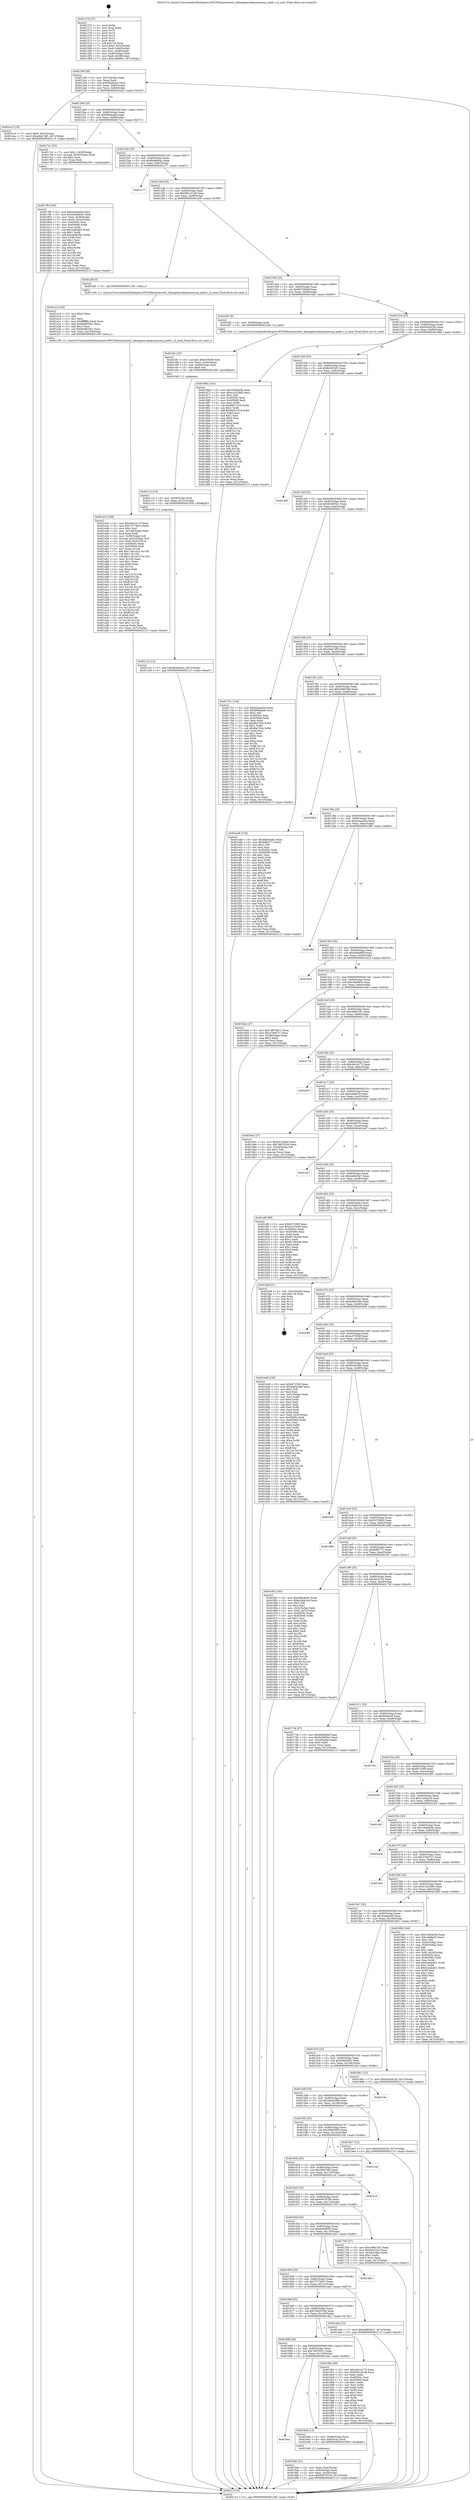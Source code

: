 digraph "0x401270" {
  label = "0x401270 (/mnt/c/Users/mathe/Desktop/tcc/POCII/binaries/extr_labenginecodeqcommonq_math.c_Q_rand_Final-ollvm.out::main(0))"
  labelloc = "t"
  node[shape=record]

  Entry [label="",width=0.3,height=0.3,shape=circle,fillcolor=black,style=filled]
  "0x40129f" [label="{
     0x40129f [26]\l
     | [instrs]\l
     &nbsp;&nbsp;0x40129f \<+3\>: mov -0x7c(%rbp),%eax\l
     &nbsp;&nbsp;0x4012a2 \<+2\>: mov %eax,%ecx\l
     &nbsp;&nbsp;0x4012a4 \<+6\>: sub $0x82ba83ec,%ecx\l
     &nbsp;&nbsp;0x4012aa \<+3\>: mov %eax,-0x80(%rbp)\l
     &nbsp;&nbsp;0x4012ad \<+6\>: mov %ecx,-0x84(%rbp)\l
     &nbsp;&nbsp;0x4012b3 \<+6\>: je 0000000000401ec3 \<main+0xc53\>\l
  }"]
  "0x401ec3" [label="{
     0x401ec3 [19]\l
     | [instrs]\l
     &nbsp;&nbsp;0x401ec3 \<+7\>: movl $0x0,-0x3c(%rbp)\l
     &nbsp;&nbsp;0x401eca \<+7\>: movl $0xa9de7af5,-0x7c(%rbp)\l
     &nbsp;&nbsp;0x401ed1 \<+5\>: jmp 0000000000402115 \<main+0xea5\>\l
  }"]
  "0x4012b9" [label="{
     0x4012b9 [25]\l
     | [instrs]\l
     &nbsp;&nbsp;0x4012b9 \<+5\>: jmp 00000000004012be \<main+0x4e\>\l
     &nbsp;&nbsp;0x4012be \<+3\>: mov -0x80(%rbp),%eax\l
     &nbsp;&nbsp;0x4012c1 \<+5\>: sub $0x896daefe,%eax\l
     &nbsp;&nbsp;0x4012c6 \<+6\>: mov %eax,-0x88(%rbp)\l
     &nbsp;&nbsp;0x4012cc \<+6\>: je 00000000004017e1 \<main+0x571\>\l
  }"]
  Exit [label="",width=0.3,height=0.3,shape=circle,fillcolor=black,style=filled,peripheries=2]
  "0x4017e1" [label="{
     0x4017e1 [23]\l
     | [instrs]\l
     &nbsp;&nbsp;0x4017e1 \<+7\>: movl $0x1,-0x50(%rbp)\l
     &nbsp;&nbsp;0x4017e8 \<+4\>: movslq -0x50(%rbp),%rax\l
     &nbsp;&nbsp;0x4017ec \<+4\>: shl $0x2,%rax\l
     &nbsp;&nbsp;0x4017f0 \<+3\>: mov %rax,%rdi\l
     &nbsp;&nbsp;0x4017f3 \<+5\>: call 0000000000401050 \<malloc@plt\>\l
     | [calls]\l
     &nbsp;&nbsp;0x401050 \{1\} (unknown)\l
  }"]
  "0x4012d2" [label="{
     0x4012d2 [25]\l
     | [instrs]\l
     &nbsp;&nbsp;0x4012d2 \<+5\>: jmp 00000000004012d7 \<main+0x67\>\l
     &nbsp;&nbsp;0x4012d7 \<+3\>: mov -0x80(%rbp),%eax\l
     &nbsp;&nbsp;0x4012da \<+5\>: sub $0x8e9de0aa,%eax\l
     &nbsp;&nbsp;0x4012df \<+6\>: mov %eax,-0x8c(%rbp)\l
     &nbsp;&nbsp;0x4012e5 \<+6\>: je 0000000000401c77 \<main+0xa07\>\l
  }"]
  "0x401c22" [label="{
     0x401c22 [12]\l
     | [instrs]\l
     &nbsp;&nbsp;0x401c22 \<+7\>: movl $0x82ba83ec,-0x7c(%rbp)\l
     &nbsp;&nbsp;0x401c29 \<+5\>: jmp 0000000000402115 \<main+0xea5\>\l
  }"]
  "0x401c77" [label="{
     0x401c77\l
  }", style=dashed]
  "0x4012eb" [label="{
     0x4012eb [25]\l
     | [instrs]\l
     &nbsp;&nbsp;0x4012eb \<+5\>: jmp 00000000004012f0 \<main+0x80\>\l
     &nbsp;&nbsp;0x4012f0 \<+3\>: mov -0x80(%rbp),%eax\l
     &nbsp;&nbsp;0x4012f3 \<+5\>: sub $0x90b1d1d8,%eax\l
     &nbsp;&nbsp;0x4012f8 \<+6\>: mov %eax,-0x90(%rbp)\l
     &nbsp;&nbsp;0x4012fe \<+6\>: je 0000000000401a0f \<main+0x79f\>\l
  }"]
  "0x401c13" [label="{
     0x401c13 [15]\l
     | [instrs]\l
     &nbsp;&nbsp;0x401c13 \<+4\>: mov -0x58(%rbp),%rdi\l
     &nbsp;&nbsp;0x401c17 \<+6\>: mov %eax,-0x12c(%rbp)\l
     &nbsp;&nbsp;0x401c1d \<+5\>: call 0000000000401030 \<free@plt\>\l
     | [calls]\l
     &nbsp;&nbsp;0x401030 \{1\} (unknown)\l
  }"]
  "0x401a0f" [label="{
     0x401a0f [5]\l
     | [instrs]\l
     &nbsp;&nbsp;0x401a0f \<+5\>: call 0000000000401160 \<next_i\>\l
     | [calls]\l
     &nbsp;&nbsp;0x401160 \{1\} (/mnt/c/Users/mathe/Desktop/tcc/POCII/binaries/extr_labenginecodeqcommonq_math.c_Q_rand_Final-ollvm.out::next_i)\l
  }"]
  "0x401304" [label="{
     0x401304 [25]\l
     | [instrs]\l
     &nbsp;&nbsp;0x401304 \<+5\>: jmp 0000000000401309 \<main+0x99\>\l
     &nbsp;&nbsp;0x401309 \<+3\>: mov -0x80(%rbp),%eax\l
     &nbsp;&nbsp;0x40130c \<+5\>: sub $0x93156ebf,%eax\l
     &nbsp;&nbsp;0x401311 \<+6\>: mov %eax,-0x94(%rbp)\l
     &nbsp;&nbsp;0x401317 \<+6\>: je 0000000000401bf3 \<main+0x983\>\l
  }"]
  "0x401bfc" [label="{
     0x401bfc [23]\l
     | [instrs]\l
     &nbsp;&nbsp;0x401bfc \<+10\>: movabs $0x4030d6,%rdi\l
     &nbsp;&nbsp;0x401c06 \<+3\>: mov %eax,-0x60(%rbp)\l
     &nbsp;&nbsp;0x401c09 \<+3\>: mov -0x60(%rbp),%esi\l
     &nbsp;&nbsp;0x401c0c \<+2\>: mov $0x0,%al\l
     &nbsp;&nbsp;0x401c0e \<+5\>: call 0000000000401040 \<printf@plt\>\l
     | [calls]\l
     &nbsp;&nbsp;0x401040 \{1\} (unknown)\l
  }"]
  "0x401bf3" [label="{
     0x401bf3 [9]\l
     | [instrs]\l
     &nbsp;&nbsp;0x401bf3 \<+4\>: mov -0x58(%rbp),%rdi\l
     &nbsp;&nbsp;0x401bf7 \<+5\>: call 0000000000401240 \<Q_rand\>\l
     | [calls]\l
     &nbsp;&nbsp;0x401240 \{1\} (/mnt/c/Users/mathe/Desktop/tcc/POCII/binaries/extr_labenginecodeqcommonq_math.c_Q_rand_Final-ollvm.out::Q_rand)\l
  }"]
  "0x40131d" [label="{
     0x40131d [25]\l
     | [instrs]\l
     &nbsp;&nbsp;0x40131d \<+5\>: jmp 0000000000401322 \<main+0xb2\>\l
     &nbsp;&nbsp;0x401322 \<+3\>: mov -0x80(%rbp),%eax\l
     &nbsp;&nbsp;0x401325 \<+5\>: sub $0x934c823b,%eax\l
     &nbsp;&nbsp;0x40132a \<+6\>: mov %eax,-0x98(%rbp)\l
     &nbsp;&nbsp;0x401330 \<+6\>: je 000000000040186d \<main+0x5fd\>\l
  }"]
  "0x401a3c" [label="{
     0x401a3c [168]\l
     | [instrs]\l
     &nbsp;&nbsp;0x401a3c \<+5\>: mov $0xcbb14173,%ecx\l
     &nbsp;&nbsp;0x401a41 \<+5\>: mov $0x7377dd7c,%edx\l
     &nbsp;&nbsp;0x401a46 \<+3\>: mov $0x1,%sil\l
     &nbsp;&nbsp;0x401a49 \<+6\>: mov -0x128(%rbp),%edi\l
     &nbsp;&nbsp;0x401a4f \<+3\>: imul %eax,%edi\l
     &nbsp;&nbsp;0x401a52 \<+4\>: mov -0x58(%rbp),%r8\l
     &nbsp;&nbsp;0x401a56 \<+4\>: movslq -0x5c(%rbp),%r9\l
     &nbsp;&nbsp;0x401a5a \<+4\>: mov %edi,(%r8,%r9,4)\l
     &nbsp;&nbsp;0x401a5e \<+7\>: mov 0x40505c,%eax\l
     &nbsp;&nbsp;0x401a65 \<+7\>: mov 0x405060,%edi\l
     &nbsp;&nbsp;0x401a6c \<+3\>: mov %eax,%r10d\l
     &nbsp;&nbsp;0x401a6f \<+7\>: add $0x118c1d15,%r10d\l
     &nbsp;&nbsp;0x401a76 \<+4\>: sub $0x1,%r10d\l
     &nbsp;&nbsp;0x401a7a \<+7\>: sub $0x118c1d15,%r10d\l
     &nbsp;&nbsp;0x401a81 \<+4\>: imul %r10d,%eax\l
     &nbsp;&nbsp;0x401a85 \<+3\>: and $0x1,%eax\l
     &nbsp;&nbsp;0x401a88 \<+3\>: cmp $0x0,%eax\l
     &nbsp;&nbsp;0x401a8b \<+4\>: sete %r11b\l
     &nbsp;&nbsp;0x401a8f \<+3\>: cmp $0xa,%edi\l
     &nbsp;&nbsp;0x401a92 \<+3\>: setl %bl\l
     &nbsp;&nbsp;0x401a95 \<+3\>: mov %r11b,%r14b\l
     &nbsp;&nbsp;0x401a98 \<+4\>: xor $0xff,%r14b\l
     &nbsp;&nbsp;0x401a9c \<+3\>: mov %bl,%r15b\l
     &nbsp;&nbsp;0x401a9f \<+4\>: xor $0xff,%r15b\l
     &nbsp;&nbsp;0x401aa3 \<+4\>: xor $0x0,%sil\l
     &nbsp;&nbsp;0x401aa7 \<+3\>: mov %r14b,%r12b\l
     &nbsp;&nbsp;0x401aaa \<+4\>: and $0x0,%r12b\l
     &nbsp;&nbsp;0x401aae \<+3\>: and %sil,%r11b\l
     &nbsp;&nbsp;0x401ab1 \<+3\>: mov %r15b,%r13b\l
     &nbsp;&nbsp;0x401ab4 \<+4\>: and $0x0,%r13b\l
     &nbsp;&nbsp;0x401ab8 \<+3\>: and %sil,%bl\l
     &nbsp;&nbsp;0x401abb \<+3\>: or %r11b,%r12b\l
     &nbsp;&nbsp;0x401abe \<+3\>: or %bl,%r13b\l
     &nbsp;&nbsp;0x401ac1 \<+3\>: xor %r13b,%r12b\l
     &nbsp;&nbsp;0x401ac4 \<+3\>: or %r15b,%r14b\l
     &nbsp;&nbsp;0x401ac7 \<+4\>: xor $0xff,%r14b\l
     &nbsp;&nbsp;0x401acb \<+4\>: or $0x0,%sil\l
     &nbsp;&nbsp;0x401acf \<+3\>: and %sil,%r14b\l
     &nbsp;&nbsp;0x401ad2 \<+3\>: or %r14b,%r12b\l
     &nbsp;&nbsp;0x401ad5 \<+4\>: test $0x1,%r12b\l
     &nbsp;&nbsp;0x401ad9 \<+3\>: cmovne %edx,%ecx\l
     &nbsp;&nbsp;0x401adc \<+3\>: mov %ecx,-0x7c(%rbp)\l
     &nbsp;&nbsp;0x401adf \<+5\>: jmp 0000000000402115 \<main+0xea5\>\l
  }"]
  "0x40186d" [label="{
     0x40186d [144]\l
     | [instrs]\l
     &nbsp;&nbsp;0x40186d \<+5\>: mov $0x1940ab5b,%eax\l
     &nbsp;&nbsp;0x401872 \<+5\>: mov $0x41422665,%ecx\l
     &nbsp;&nbsp;0x401877 \<+2\>: mov $0x1,%dl\l
     &nbsp;&nbsp;0x401879 \<+7\>: mov 0x40505c,%esi\l
     &nbsp;&nbsp;0x401880 \<+7\>: mov 0x405060,%edi\l
     &nbsp;&nbsp;0x401887 \<+3\>: mov %esi,%r8d\l
     &nbsp;&nbsp;0x40188a \<+7\>: sub $0x60f11d18,%r8d\l
     &nbsp;&nbsp;0x401891 \<+4\>: sub $0x1,%r8d\l
     &nbsp;&nbsp;0x401895 \<+7\>: add $0x60f11d18,%r8d\l
     &nbsp;&nbsp;0x40189c \<+4\>: imul %r8d,%esi\l
     &nbsp;&nbsp;0x4018a0 \<+3\>: and $0x1,%esi\l
     &nbsp;&nbsp;0x4018a3 \<+3\>: cmp $0x0,%esi\l
     &nbsp;&nbsp;0x4018a6 \<+4\>: sete %r9b\l
     &nbsp;&nbsp;0x4018aa \<+3\>: cmp $0xa,%edi\l
     &nbsp;&nbsp;0x4018ad \<+4\>: setl %r10b\l
     &nbsp;&nbsp;0x4018b1 \<+3\>: mov %r9b,%r11b\l
     &nbsp;&nbsp;0x4018b4 \<+4\>: xor $0xff,%r11b\l
     &nbsp;&nbsp;0x4018b8 \<+3\>: mov %r10b,%bl\l
     &nbsp;&nbsp;0x4018bb \<+3\>: xor $0xff,%bl\l
     &nbsp;&nbsp;0x4018be \<+3\>: xor $0x1,%dl\l
     &nbsp;&nbsp;0x4018c1 \<+3\>: mov %r11b,%r14b\l
     &nbsp;&nbsp;0x4018c4 \<+4\>: and $0xff,%r14b\l
     &nbsp;&nbsp;0x4018c8 \<+3\>: and %dl,%r9b\l
     &nbsp;&nbsp;0x4018cb \<+3\>: mov %bl,%r15b\l
     &nbsp;&nbsp;0x4018ce \<+4\>: and $0xff,%r15b\l
     &nbsp;&nbsp;0x4018d2 \<+3\>: and %dl,%r10b\l
     &nbsp;&nbsp;0x4018d5 \<+3\>: or %r9b,%r14b\l
     &nbsp;&nbsp;0x4018d8 \<+3\>: or %r10b,%r15b\l
     &nbsp;&nbsp;0x4018db \<+3\>: xor %r15b,%r14b\l
     &nbsp;&nbsp;0x4018de \<+3\>: or %bl,%r11b\l
     &nbsp;&nbsp;0x4018e1 \<+4\>: xor $0xff,%r11b\l
     &nbsp;&nbsp;0x4018e5 \<+3\>: or $0x1,%dl\l
     &nbsp;&nbsp;0x4018e8 \<+3\>: and %dl,%r11b\l
     &nbsp;&nbsp;0x4018eb \<+3\>: or %r11b,%r14b\l
     &nbsp;&nbsp;0x4018ee \<+4\>: test $0x1,%r14b\l
     &nbsp;&nbsp;0x4018f2 \<+3\>: cmovne %ecx,%eax\l
     &nbsp;&nbsp;0x4018f5 \<+3\>: mov %eax,-0x7c(%rbp)\l
     &nbsp;&nbsp;0x4018f8 \<+5\>: jmp 0000000000402115 \<main+0xea5\>\l
  }"]
  "0x401336" [label="{
     0x401336 [25]\l
     | [instrs]\l
     &nbsp;&nbsp;0x401336 \<+5\>: jmp 000000000040133b \<main+0xcb\>\l
     &nbsp;&nbsp;0x40133b \<+3\>: mov -0x80(%rbp),%eax\l
     &nbsp;&nbsp;0x40133e \<+5\>: sub $0x9c0032f1,%eax\l
     &nbsp;&nbsp;0x401343 \<+6\>: mov %eax,-0x9c(%rbp)\l
     &nbsp;&nbsp;0x401349 \<+6\>: je 0000000000401d6f \<main+0xaff\>\l
  }"]
  "0x401a14" [label="{
     0x401a14 [40]\l
     | [instrs]\l
     &nbsp;&nbsp;0x401a14 \<+5\>: mov $0x2,%ecx\l
     &nbsp;&nbsp;0x401a19 \<+1\>: cltd\l
     &nbsp;&nbsp;0x401a1a \<+2\>: idiv %ecx\l
     &nbsp;&nbsp;0x401a1c \<+6\>: imul $0xfffffffe,%edx,%ecx\l
     &nbsp;&nbsp;0x401a22 \<+6\>: add $0xbbd83261,%ecx\l
     &nbsp;&nbsp;0x401a28 \<+3\>: add $0x1,%ecx\l
     &nbsp;&nbsp;0x401a2b \<+6\>: sub $0xbbd83261,%ecx\l
     &nbsp;&nbsp;0x401a31 \<+6\>: mov %ecx,-0x128(%rbp)\l
     &nbsp;&nbsp;0x401a37 \<+5\>: call 0000000000401160 \<next_i\>\l
     | [calls]\l
     &nbsp;&nbsp;0x401160 \{1\} (/mnt/c/Users/mathe/Desktop/tcc/POCII/binaries/extr_labenginecodeqcommonq_math.c_Q_rand_Final-ollvm.out::next_i)\l
  }"]
  "0x401d6f" [label="{
     0x401d6f\l
  }", style=dashed]
  "0x40134f" [label="{
     0x40134f [25]\l
     | [instrs]\l
     &nbsp;&nbsp;0x40134f \<+5\>: jmp 0000000000401354 \<main+0xe4\>\l
     &nbsp;&nbsp;0x401354 \<+3\>: mov -0x80(%rbp),%eax\l
     &nbsp;&nbsp;0x401357 \<+5\>: sub $0x9c0d65e1,%eax\l
     &nbsp;&nbsp;0x40135c \<+6\>: mov %eax,-0xa0(%rbp)\l
     &nbsp;&nbsp;0x401362 \<+6\>: je 0000000000401751 \<main+0x4e1\>\l
  }"]
  "0x4017f8" [label="{
     0x4017f8 [105]\l
     | [instrs]\l
     &nbsp;&nbsp;0x4017f8 \<+5\>: mov $0xb3aaae5e,%ecx\l
     &nbsp;&nbsp;0x4017fd \<+5\>: mov $0x444a6ed5,%edx\l
     &nbsp;&nbsp;0x401802 \<+4\>: mov %rax,-0x58(%rbp)\l
     &nbsp;&nbsp;0x401806 \<+7\>: movl $0x0,-0x5c(%rbp)\l
     &nbsp;&nbsp;0x40180d \<+7\>: mov 0x40505c,%esi\l
     &nbsp;&nbsp;0x401814 \<+8\>: mov 0x405060,%r8d\l
     &nbsp;&nbsp;0x40181c \<+3\>: mov %esi,%r9d\l
     &nbsp;&nbsp;0x40181f \<+7\>: sub $0x2a883fe3,%r9d\l
     &nbsp;&nbsp;0x401826 \<+4\>: sub $0x1,%r9d\l
     &nbsp;&nbsp;0x40182a \<+7\>: add $0x2a883fe3,%r9d\l
     &nbsp;&nbsp;0x401831 \<+4\>: imul %r9d,%esi\l
     &nbsp;&nbsp;0x401835 \<+3\>: and $0x1,%esi\l
     &nbsp;&nbsp;0x401838 \<+3\>: cmp $0x0,%esi\l
     &nbsp;&nbsp;0x40183b \<+4\>: sete %r10b\l
     &nbsp;&nbsp;0x40183f \<+4\>: cmp $0xa,%r8d\l
     &nbsp;&nbsp;0x401843 \<+4\>: setl %r11b\l
     &nbsp;&nbsp;0x401847 \<+3\>: mov %r10b,%bl\l
     &nbsp;&nbsp;0x40184a \<+3\>: and %r11b,%bl\l
     &nbsp;&nbsp;0x40184d \<+3\>: xor %r11b,%r10b\l
     &nbsp;&nbsp;0x401850 \<+3\>: or %r10b,%bl\l
     &nbsp;&nbsp;0x401853 \<+3\>: test $0x1,%bl\l
     &nbsp;&nbsp;0x401856 \<+3\>: cmovne %edx,%ecx\l
     &nbsp;&nbsp;0x401859 \<+3\>: mov %ecx,-0x7c(%rbp)\l
     &nbsp;&nbsp;0x40185c \<+5\>: jmp 0000000000402115 \<main+0xea5\>\l
  }"]
  "0x401751" [label="{
     0x401751 [144]\l
     | [instrs]\l
     &nbsp;&nbsp;0x401751 \<+5\>: mov $0xb3aaae5e,%eax\l
     &nbsp;&nbsp;0x401756 \<+5\>: mov $0x896daefe,%ecx\l
     &nbsp;&nbsp;0x40175b \<+2\>: mov $0x1,%dl\l
     &nbsp;&nbsp;0x40175d \<+7\>: mov 0x40505c,%esi\l
     &nbsp;&nbsp;0x401764 \<+7\>: mov 0x405060,%edi\l
     &nbsp;&nbsp;0x40176b \<+3\>: mov %esi,%r8d\l
     &nbsp;&nbsp;0x40176e \<+7\>: add $0xfba75b4,%r8d\l
     &nbsp;&nbsp;0x401775 \<+4\>: sub $0x1,%r8d\l
     &nbsp;&nbsp;0x401779 \<+7\>: sub $0xfba75b4,%r8d\l
     &nbsp;&nbsp;0x401780 \<+4\>: imul %r8d,%esi\l
     &nbsp;&nbsp;0x401784 \<+3\>: and $0x1,%esi\l
     &nbsp;&nbsp;0x401787 \<+3\>: cmp $0x0,%esi\l
     &nbsp;&nbsp;0x40178a \<+4\>: sete %r9b\l
     &nbsp;&nbsp;0x40178e \<+3\>: cmp $0xa,%edi\l
     &nbsp;&nbsp;0x401791 \<+4\>: setl %r10b\l
     &nbsp;&nbsp;0x401795 \<+3\>: mov %r9b,%r11b\l
     &nbsp;&nbsp;0x401798 \<+4\>: xor $0xff,%r11b\l
     &nbsp;&nbsp;0x40179c \<+3\>: mov %r10b,%bl\l
     &nbsp;&nbsp;0x40179f \<+3\>: xor $0xff,%bl\l
     &nbsp;&nbsp;0x4017a2 \<+3\>: xor $0x1,%dl\l
     &nbsp;&nbsp;0x4017a5 \<+3\>: mov %r11b,%r14b\l
     &nbsp;&nbsp;0x4017a8 \<+4\>: and $0xff,%r14b\l
     &nbsp;&nbsp;0x4017ac \<+3\>: and %dl,%r9b\l
     &nbsp;&nbsp;0x4017af \<+3\>: mov %bl,%r15b\l
     &nbsp;&nbsp;0x4017b2 \<+4\>: and $0xff,%r15b\l
     &nbsp;&nbsp;0x4017b6 \<+3\>: and %dl,%r10b\l
     &nbsp;&nbsp;0x4017b9 \<+3\>: or %r9b,%r14b\l
     &nbsp;&nbsp;0x4017bc \<+3\>: or %r10b,%r15b\l
     &nbsp;&nbsp;0x4017bf \<+3\>: xor %r15b,%r14b\l
     &nbsp;&nbsp;0x4017c2 \<+3\>: or %bl,%r11b\l
     &nbsp;&nbsp;0x4017c5 \<+4\>: xor $0xff,%r11b\l
     &nbsp;&nbsp;0x4017c9 \<+3\>: or $0x1,%dl\l
     &nbsp;&nbsp;0x4017cc \<+3\>: and %dl,%r11b\l
     &nbsp;&nbsp;0x4017cf \<+3\>: or %r11b,%r14b\l
     &nbsp;&nbsp;0x4017d2 \<+4\>: test $0x1,%r14b\l
     &nbsp;&nbsp;0x4017d6 \<+3\>: cmovne %ecx,%eax\l
     &nbsp;&nbsp;0x4017d9 \<+3\>: mov %eax,-0x7c(%rbp)\l
     &nbsp;&nbsp;0x4017dc \<+5\>: jmp 0000000000402115 \<main+0xea5\>\l
  }"]
  "0x401368" [label="{
     0x401368 [25]\l
     | [instrs]\l
     &nbsp;&nbsp;0x401368 \<+5\>: jmp 000000000040136d \<main+0xfd\>\l
     &nbsp;&nbsp;0x40136d \<+3\>: mov -0x80(%rbp),%eax\l
     &nbsp;&nbsp;0x401370 \<+5\>: sub $0xa9de7af5,%eax\l
     &nbsp;&nbsp;0x401375 \<+6\>: mov %eax,-0xa4(%rbp)\l
     &nbsp;&nbsp;0x40137b \<+6\>: je 0000000000401ed6 \<main+0xc66\>\l
  }"]
  "0x4016eb" [label="{
     0x4016eb [21]\l
     | [instrs]\l
     &nbsp;&nbsp;0x4016eb \<+3\>: mov %eax,-0x4c(%rbp)\l
     &nbsp;&nbsp;0x4016ee \<+3\>: mov -0x4c(%rbp),%eax\l
     &nbsp;&nbsp;0x4016f1 \<+3\>: mov %eax,-0x34(%rbp)\l
     &nbsp;&nbsp;0x4016f4 \<+7\>: movl $0x649797b6,-0x7c(%rbp)\l
     &nbsp;&nbsp;0x4016fb \<+5\>: jmp 0000000000402115 \<main+0xea5\>\l
  }"]
  "0x401ed6" [label="{
     0x401ed6 [134]\l
     | [instrs]\l
     &nbsp;&nbsp;0x401ed6 \<+5\>: mov $0x4b8c8a82,%eax\l
     &nbsp;&nbsp;0x401edb \<+5\>: mov $0xfefb5771,%ecx\l
     &nbsp;&nbsp;0x401ee0 \<+2\>: mov $0x1,%dl\l
     &nbsp;&nbsp;0x401ee2 \<+2\>: xor %esi,%esi\l
     &nbsp;&nbsp;0x401ee4 \<+7\>: mov 0x40505c,%edi\l
     &nbsp;&nbsp;0x401eeb \<+8\>: mov 0x405060,%r8d\l
     &nbsp;&nbsp;0x401ef3 \<+3\>: sub $0x1,%esi\l
     &nbsp;&nbsp;0x401ef6 \<+3\>: mov %edi,%r9d\l
     &nbsp;&nbsp;0x401ef9 \<+3\>: add %esi,%r9d\l
     &nbsp;&nbsp;0x401efc \<+4\>: imul %r9d,%edi\l
     &nbsp;&nbsp;0x401f00 \<+3\>: and $0x1,%edi\l
     &nbsp;&nbsp;0x401f03 \<+3\>: cmp $0x0,%edi\l
     &nbsp;&nbsp;0x401f06 \<+4\>: sete %r10b\l
     &nbsp;&nbsp;0x401f0a \<+4\>: cmp $0xa,%r8d\l
     &nbsp;&nbsp;0x401f0e \<+4\>: setl %r11b\l
     &nbsp;&nbsp;0x401f12 \<+3\>: mov %r10b,%bl\l
     &nbsp;&nbsp;0x401f15 \<+3\>: xor $0xff,%bl\l
     &nbsp;&nbsp;0x401f18 \<+3\>: mov %r11b,%r14b\l
     &nbsp;&nbsp;0x401f1b \<+4\>: xor $0xff,%r14b\l
     &nbsp;&nbsp;0x401f1f \<+3\>: xor $0x0,%dl\l
     &nbsp;&nbsp;0x401f22 \<+3\>: mov %bl,%r15b\l
     &nbsp;&nbsp;0x401f25 \<+4\>: and $0x0,%r15b\l
     &nbsp;&nbsp;0x401f29 \<+3\>: and %dl,%r10b\l
     &nbsp;&nbsp;0x401f2c \<+3\>: mov %r14b,%r12b\l
     &nbsp;&nbsp;0x401f2f \<+4\>: and $0x0,%r12b\l
     &nbsp;&nbsp;0x401f33 \<+3\>: and %dl,%r11b\l
     &nbsp;&nbsp;0x401f36 \<+3\>: or %r10b,%r15b\l
     &nbsp;&nbsp;0x401f39 \<+3\>: or %r11b,%r12b\l
     &nbsp;&nbsp;0x401f3c \<+3\>: xor %r12b,%r15b\l
     &nbsp;&nbsp;0x401f3f \<+3\>: or %r14b,%bl\l
     &nbsp;&nbsp;0x401f42 \<+3\>: xor $0xff,%bl\l
     &nbsp;&nbsp;0x401f45 \<+3\>: or $0x0,%dl\l
     &nbsp;&nbsp;0x401f48 \<+2\>: and %dl,%bl\l
     &nbsp;&nbsp;0x401f4a \<+3\>: or %bl,%r15b\l
     &nbsp;&nbsp;0x401f4d \<+4\>: test $0x1,%r15b\l
     &nbsp;&nbsp;0x401f51 \<+3\>: cmovne %ecx,%eax\l
     &nbsp;&nbsp;0x401f54 \<+3\>: mov %eax,-0x7c(%rbp)\l
     &nbsp;&nbsp;0x401f57 \<+5\>: jmp 0000000000402115 \<main+0xea5\>\l
  }"]
  "0x401381" [label="{
     0x401381 [25]\l
     | [instrs]\l
     &nbsp;&nbsp;0x401381 \<+5\>: jmp 0000000000401386 \<main+0x116\>\l
     &nbsp;&nbsp;0x401386 \<+3\>: mov -0x80(%rbp),%eax\l
     &nbsp;&nbsp;0x401389 \<+5\>: sub $0xb289c50b,%eax\l
     &nbsp;&nbsp;0x40138e \<+6\>: mov %eax,-0xa8(%rbp)\l
     &nbsp;&nbsp;0x401394 \<+6\>: je 00000000004020b0 \<main+0xe40\>\l
  }"]
  "0x4016a1" [label="{
     0x4016a1\l
  }", style=dashed]
  "0x4020b0" [label="{
     0x4020b0\l
  }", style=dashed]
  "0x40139a" [label="{
     0x40139a [25]\l
     | [instrs]\l
     &nbsp;&nbsp;0x40139a \<+5\>: jmp 000000000040139f \<main+0x12f\>\l
     &nbsp;&nbsp;0x40139f \<+3\>: mov -0x80(%rbp),%eax\l
     &nbsp;&nbsp;0x4013a2 \<+5\>: sub $0xb3aaae5e,%eax\l
     &nbsp;&nbsp;0x4013a7 \<+6\>: mov %eax,-0xac(%rbp)\l
     &nbsp;&nbsp;0x4013ad \<+6\>: je 0000000000401ffd \<main+0xd8d\>\l
  }"]
  "0x4016de" [label="{
     0x4016de [13]\l
     | [instrs]\l
     &nbsp;&nbsp;0x4016de \<+4\>: mov -0x48(%rbp),%rax\l
     &nbsp;&nbsp;0x4016e2 \<+4\>: mov 0x8(%rax),%rdi\l
     &nbsp;&nbsp;0x4016e6 \<+5\>: call 0000000000401060 \<atoi@plt\>\l
     | [calls]\l
     &nbsp;&nbsp;0x401060 \{1\} (unknown)\l
  }"]
  "0x401ffd" [label="{
     0x401ffd\l
  }", style=dashed]
  "0x4013b3" [label="{
     0x4013b3 [25]\l
     | [instrs]\l
     &nbsp;&nbsp;0x4013b3 \<+5\>: jmp 00000000004013b8 \<main+0x148\>\l
     &nbsp;&nbsp;0x4013b8 \<+3\>: mov -0x80(%rbp),%eax\l
     &nbsp;&nbsp;0x4013bb \<+5\>: sub $0xbdbbf6bf,%eax\l
     &nbsp;&nbsp;0x4013c0 \<+6\>: mov %eax,-0xb0(%rbp)\l
     &nbsp;&nbsp;0x4013c6 \<+6\>: je 0000000000401dc3 \<main+0xb53\>\l
  }"]
  "0x401688" [label="{
     0x401688 [25]\l
     | [instrs]\l
     &nbsp;&nbsp;0x401688 \<+5\>: jmp 000000000040168d \<main+0x41d\>\l
     &nbsp;&nbsp;0x40168d \<+3\>: mov -0x80(%rbp),%eax\l
     &nbsp;&nbsp;0x401690 \<+5\>: sub $0x7d976911,%eax\l
     &nbsp;&nbsp;0x401695 \<+6\>: mov %eax,-0x124(%rbp)\l
     &nbsp;&nbsp;0x40169b \<+6\>: je 00000000004016de \<main+0x46e\>\l
  }"]
  "0x401dc3" [label="{
     0x401dc3\l
  }", style=dashed]
  "0x4013cc" [label="{
     0x4013cc [25]\l
     | [instrs]\l
     &nbsp;&nbsp;0x4013cc \<+5\>: jmp 00000000004013d1 \<main+0x161\>\l
     &nbsp;&nbsp;0x4013d1 \<+3\>: mov -0x80(%rbp),%eax\l
     &nbsp;&nbsp;0x4013d4 \<+5\>: sub $0xc4fe985c,%eax\l
     &nbsp;&nbsp;0x4013d9 \<+6\>: mov %eax,-0xb4(%rbp)\l
     &nbsp;&nbsp;0x4013df \<+6\>: je 00000000004016ab \<main+0x43b\>\l
  }"]
  "0x4019bc" [label="{
     0x4019bc [83]\l
     | [instrs]\l
     &nbsp;&nbsp;0x4019bc \<+5\>: mov $0xcbb14173,%eax\l
     &nbsp;&nbsp;0x4019c1 \<+5\>: mov $0x90b1d1d8,%ecx\l
     &nbsp;&nbsp;0x4019c6 \<+2\>: xor %edx,%edx\l
     &nbsp;&nbsp;0x4019c8 \<+7\>: mov 0x40505c,%esi\l
     &nbsp;&nbsp;0x4019cf \<+7\>: mov 0x405060,%edi\l
     &nbsp;&nbsp;0x4019d6 \<+3\>: sub $0x1,%edx\l
     &nbsp;&nbsp;0x4019d9 \<+3\>: mov %esi,%r8d\l
     &nbsp;&nbsp;0x4019dc \<+3\>: add %edx,%r8d\l
     &nbsp;&nbsp;0x4019df \<+4\>: imul %r8d,%esi\l
     &nbsp;&nbsp;0x4019e3 \<+3\>: and $0x1,%esi\l
     &nbsp;&nbsp;0x4019e6 \<+3\>: cmp $0x0,%esi\l
     &nbsp;&nbsp;0x4019e9 \<+4\>: sete %r9b\l
     &nbsp;&nbsp;0x4019ed \<+3\>: cmp $0xa,%edi\l
     &nbsp;&nbsp;0x4019f0 \<+4\>: setl %r10b\l
     &nbsp;&nbsp;0x4019f4 \<+3\>: mov %r9b,%r11b\l
     &nbsp;&nbsp;0x4019f7 \<+3\>: and %r10b,%r11b\l
     &nbsp;&nbsp;0x4019fa \<+3\>: xor %r10b,%r9b\l
     &nbsp;&nbsp;0x4019fd \<+3\>: or %r9b,%r11b\l
     &nbsp;&nbsp;0x401a00 \<+4\>: test $0x1,%r11b\l
     &nbsp;&nbsp;0x401a04 \<+3\>: cmovne %ecx,%eax\l
     &nbsp;&nbsp;0x401a07 \<+3\>: mov %eax,-0x7c(%rbp)\l
     &nbsp;&nbsp;0x401a0a \<+5\>: jmp 0000000000402115 \<main+0xea5\>\l
  }"]
  "0x4016ab" [label="{
     0x4016ab [27]\l
     | [instrs]\l
     &nbsp;&nbsp;0x4016ab \<+5\>: mov $0x7d976911,%eax\l
     &nbsp;&nbsp;0x4016b0 \<+5\>: mov $0x27fe8727,%ecx\l
     &nbsp;&nbsp;0x4016b5 \<+3\>: mov -0x38(%rbp),%edx\l
     &nbsp;&nbsp;0x4016b8 \<+3\>: cmp $0x2,%edx\l
     &nbsp;&nbsp;0x4016bb \<+3\>: cmovne %ecx,%eax\l
     &nbsp;&nbsp;0x4016be \<+3\>: mov %eax,-0x7c(%rbp)\l
     &nbsp;&nbsp;0x4016c1 \<+5\>: jmp 0000000000402115 \<main+0xea5\>\l
  }"]
  "0x4013e5" [label="{
     0x4013e5 [25]\l
     | [instrs]\l
     &nbsp;&nbsp;0x4013e5 \<+5\>: jmp 00000000004013ea \<main+0x17a\>\l
     &nbsp;&nbsp;0x4013ea \<+3\>: mov -0x80(%rbp),%eax\l
     &nbsp;&nbsp;0x4013ed \<+5\>: sub $0xc996c191,%eax\l
     &nbsp;&nbsp;0x4013f2 \<+6\>: mov %eax,-0xb8(%rbp)\l
     &nbsp;&nbsp;0x4013f8 \<+6\>: je 000000000040171b \<main+0x4ab\>\l
  }"]
  "0x402115" [label="{
     0x402115 [5]\l
     | [instrs]\l
     &nbsp;&nbsp;0x402115 \<+5\>: jmp 000000000040129f \<main+0x2f\>\l
  }"]
  "0x401270" [label="{
     0x401270 [47]\l
     | [instrs]\l
     &nbsp;&nbsp;0x401270 \<+1\>: push %rbp\l
     &nbsp;&nbsp;0x401271 \<+3\>: mov %rsp,%rbp\l
     &nbsp;&nbsp;0x401274 \<+2\>: push %r15\l
     &nbsp;&nbsp;0x401276 \<+2\>: push %r14\l
     &nbsp;&nbsp;0x401278 \<+2\>: push %r13\l
     &nbsp;&nbsp;0x40127a \<+2\>: push %r12\l
     &nbsp;&nbsp;0x40127c \<+1\>: push %rbx\l
     &nbsp;&nbsp;0x40127d \<+7\>: sub $0x118,%rsp\l
     &nbsp;&nbsp;0x401284 \<+7\>: movl $0x0,-0x3c(%rbp)\l
     &nbsp;&nbsp;0x40128b \<+3\>: mov %edi,-0x40(%rbp)\l
     &nbsp;&nbsp;0x40128e \<+4\>: mov %rsi,-0x48(%rbp)\l
     &nbsp;&nbsp;0x401292 \<+3\>: mov -0x40(%rbp),%edi\l
     &nbsp;&nbsp;0x401295 \<+3\>: mov %edi,-0x38(%rbp)\l
     &nbsp;&nbsp;0x401298 \<+7\>: movl $0xc4fe985c,-0x7c(%rbp)\l
  }"]
  "0x40166f" [label="{
     0x40166f [25]\l
     | [instrs]\l
     &nbsp;&nbsp;0x40166f \<+5\>: jmp 0000000000401674 \<main+0x404\>\l
     &nbsp;&nbsp;0x401674 \<+3\>: mov -0x80(%rbp),%eax\l
     &nbsp;&nbsp;0x401677 \<+5\>: sub $0x7862533d,%eax\l
     &nbsp;&nbsp;0x40167c \<+6\>: mov %eax,-0x120(%rbp)\l
     &nbsp;&nbsp;0x401682 \<+6\>: je 00000000004019bc \<main+0x74c\>\l
  }"]
  "0x40171b" [label="{
     0x40171b\l
  }", style=dashed]
  "0x4013fe" [label="{
     0x4013fe [25]\l
     | [instrs]\l
     &nbsp;&nbsp;0x4013fe \<+5\>: jmp 0000000000401403 \<main+0x193\>\l
     &nbsp;&nbsp;0x401403 \<+3\>: mov -0x80(%rbp),%eax\l
     &nbsp;&nbsp;0x401406 \<+5\>: sub $0xcbb14173,%eax\l
     &nbsp;&nbsp;0x40140b \<+6\>: mov %eax,-0xbc(%rbp)\l
     &nbsp;&nbsp;0x401411 \<+6\>: je 0000000000402037 \<main+0xdc7\>\l
  }"]
  "0x401ae4" [label="{
     0x401ae4 [12]\l
     | [instrs]\l
     &nbsp;&nbsp;0x401ae4 \<+7\>: movl $0xda8045a7,-0x7c(%rbp)\l
     &nbsp;&nbsp;0x401aeb \<+5\>: jmp 0000000000402115 \<main+0xea5\>\l
  }"]
  "0x402037" [label="{
     0x402037\l
  }", style=dashed]
  "0x401417" [label="{
     0x401417 [25]\l
     | [instrs]\l
     &nbsp;&nbsp;0x401417 \<+5\>: jmp 000000000040141c \<main+0x1ac\>\l
     &nbsp;&nbsp;0x40141c \<+3\>: mov -0x80(%rbp),%eax\l
     &nbsp;&nbsp;0x40141f \<+5\>: sub $0xcefabe03,%eax\l
     &nbsp;&nbsp;0x401424 \<+6\>: mov %eax,-0xc0(%rbp)\l
     &nbsp;&nbsp;0x40142a \<+6\>: je 00000000004019a1 \<main+0x731\>\l
  }"]
  "0x401656" [label="{
     0x401656 [25]\l
     | [instrs]\l
     &nbsp;&nbsp;0x401656 \<+5\>: jmp 000000000040165b \<main+0x3eb\>\l
     &nbsp;&nbsp;0x40165b \<+3\>: mov -0x80(%rbp),%eax\l
     &nbsp;&nbsp;0x40165e \<+5\>: sub $0x7377dd7c,%eax\l
     &nbsp;&nbsp;0x401663 \<+6\>: mov %eax,-0x11c(%rbp)\l
     &nbsp;&nbsp;0x401669 \<+6\>: je 0000000000401ae4 \<main+0x874\>\l
  }"]
  "0x4019a1" [label="{
     0x4019a1 [27]\l
     | [instrs]\l
     &nbsp;&nbsp;0x4019a1 \<+5\>: mov $0x93156ebf,%eax\l
     &nbsp;&nbsp;0x4019a6 \<+5\>: mov $0x7862533d,%ecx\l
     &nbsp;&nbsp;0x4019ab \<+3\>: mov -0x2d(%rbp),%dl\l
     &nbsp;&nbsp;0x4019ae \<+3\>: test $0x1,%dl\l
     &nbsp;&nbsp;0x4019b1 \<+3\>: cmovne %ecx,%eax\l
     &nbsp;&nbsp;0x4019b4 \<+3\>: mov %eax,-0x7c(%rbp)\l
     &nbsp;&nbsp;0x4019b7 \<+5\>: jmp 0000000000402115 \<main+0xea5\>\l
  }"]
  "0x401430" [label="{
     0x401430 [25]\l
     | [instrs]\l
     &nbsp;&nbsp;0x401430 \<+5\>: jmp 0000000000401435 \<main+0x1c5\>\l
     &nbsp;&nbsp;0x401435 \<+3\>: mov -0x80(%rbp),%eax\l
     &nbsp;&nbsp;0x401438 \<+5\>: sub $0xcfcb6b76,%eax\l
     &nbsp;&nbsp;0x40143d \<+6\>: mov %eax,-0xc4(%rbp)\l
     &nbsp;&nbsp;0x401443 \<+6\>: je 0000000000401eb7 \<main+0xc47\>\l
  }"]
  "0x401d63" [label="{
     0x401d63\l
  }", style=dashed]
  "0x401eb7" [label="{
     0x401eb7\l
  }", style=dashed]
  "0x401449" [label="{
     0x401449 [25]\l
     | [instrs]\l
     &nbsp;&nbsp;0x401449 \<+5\>: jmp 000000000040144e \<main+0x1de\>\l
     &nbsp;&nbsp;0x40144e \<+3\>: mov -0x80(%rbp),%eax\l
     &nbsp;&nbsp;0x401451 \<+5\>: sub $0xda8045a7,%eax\l
     &nbsp;&nbsp;0x401456 \<+6\>: mov %eax,-0xc8(%rbp)\l
     &nbsp;&nbsp;0x40145c \<+6\>: je 0000000000401af0 \<main+0x880\>\l
  }"]
  "0x40163d" [label="{
     0x40163d [25]\l
     | [instrs]\l
     &nbsp;&nbsp;0x40163d \<+5\>: jmp 0000000000401642 \<main+0x3d2\>\l
     &nbsp;&nbsp;0x401642 \<+3\>: mov -0x80(%rbp),%eax\l
     &nbsp;&nbsp;0x401645 \<+5\>: sub $0x6a6df0f2,%eax\l
     &nbsp;&nbsp;0x40164a \<+6\>: mov %eax,-0x118(%rbp)\l
     &nbsp;&nbsp;0x401650 \<+6\>: je 0000000000401d63 \<main+0xaf3\>\l
  }"]
  "0x401af0" [label="{
     0x401af0 [88]\l
     | [instrs]\l
     &nbsp;&nbsp;0x401af0 \<+5\>: mov $0xfd71599,%eax\l
     &nbsp;&nbsp;0x401af5 \<+5\>: mov $0xec37004f,%ecx\l
     &nbsp;&nbsp;0x401afa \<+7\>: mov 0x40505c,%edx\l
     &nbsp;&nbsp;0x401b01 \<+7\>: mov 0x405060,%esi\l
     &nbsp;&nbsp;0x401b08 \<+2\>: mov %edx,%edi\l
     &nbsp;&nbsp;0x401b0a \<+6\>: add $0x6c7eb426,%edi\l
     &nbsp;&nbsp;0x401b10 \<+3\>: sub $0x1,%edi\l
     &nbsp;&nbsp;0x401b13 \<+6\>: sub $0x6c7eb426,%edi\l
     &nbsp;&nbsp;0x401b19 \<+3\>: imul %edi,%edx\l
     &nbsp;&nbsp;0x401b1c \<+3\>: and $0x1,%edx\l
     &nbsp;&nbsp;0x401b1f \<+3\>: cmp $0x0,%edx\l
     &nbsp;&nbsp;0x401b22 \<+4\>: sete %r8b\l
     &nbsp;&nbsp;0x401b26 \<+3\>: cmp $0xa,%esi\l
     &nbsp;&nbsp;0x401b29 \<+4\>: setl %r9b\l
     &nbsp;&nbsp;0x401b2d \<+3\>: mov %r8b,%r10b\l
     &nbsp;&nbsp;0x401b30 \<+3\>: and %r9b,%r10b\l
     &nbsp;&nbsp;0x401b33 \<+3\>: xor %r9b,%r8b\l
     &nbsp;&nbsp;0x401b36 \<+3\>: or %r8b,%r10b\l
     &nbsp;&nbsp;0x401b39 \<+4\>: test $0x1,%r10b\l
     &nbsp;&nbsp;0x401b3d \<+3\>: cmovne %ecx,%eax\l
     &nbsp;&nbsp;0x401b40 \<+3\>: mov %eax,-0x7c(%rbp)\l
     &nbsp;&nbsp;0x401b43 \<+5\>: jmp 0000000000402115 \<main+0xea5\>\l
  }"]
  "0x401462" [label="{
     0x401462 [25]\l
     | [instrs]\l
     &nbsp;&nbsp;0x401462 \<+5\>: jmp 0000000000401467 \<main+0x1f7\>\l
     &nbsp;&nbsp;0x401467 \<+3\>: mov -0x80(%rbp),%eax\l
     &nbsp;&nbsp;0x40146a \<+5\>: sub $0xe2ddb1a4,%eax\l
     &nbsp;&nbsp;0x40146f \<+6\>: mov %eax,-0xcc(%rbp)\l
     &nbsp;&nbsp;0x401475 \<+6\>: je 0000000000401fe8 \<main+0xd78\>\l
  }"]
  "0x401700" [label="{
     0x401700 [27]\l
     | [instrs]\l
     &nbsp;&nbsp;0x401700 \<+5\>: mov $0xc996c191,%eax\l
     &nbsp;&nbsp;0x401705 \<+5\>: mov $0xd4c5142,%ecx\l
     &nbsp;&nbsp;0x40170a \<+3\>: mov -0x34(%rbp),%edx\l
     &nbsp;&nbsp;0x40170d \<+3\>: cmp $0x1,%edx\l
     &nbsp;&nbsp;0x401710 \<+3\>: cmovl %ecx,%eax\l
     &nbsp;&nbsp;0x401713 \<+3\>: mov %eax,-0x7c(%rbp)\l
     &nbsp;&nbsp;0x401716 \<+5\>: jmp 0000000000402115 \<main+0xea5\>\l
  }"]
  "0x401fe8" [label="{
     0x401fe8 [21]\l
     | [instrs]\l
     &nbsp;&nbsp;0x401fe8 \<+3\>: mov -0x2c(%rbp),%eax\l
     &nbsp;&nbsp;0x401feb \<+7\>: add $0x118,%rsp\l
     &nbsp;&nbsp;0x401ff2 \<+1\>: pop %rbx\l
     &nbsp;&nbsp;0x401ff3 \<+2\>: pop %r12\l
     &nbsp;&nbsp;0x401ff5 \<+2\>: pop %r13\l
     &nbsp;&nbsp;0x401ff7 \<+2\>: pop %r14\l
     &nbsp;&nbsp;0x401ff9 \<+2\>: pop %r15\l
     &nbsp;&nbsp;0x401ffb \<+1\>: pop %rbp\l
     &nbsp;&nbsp;0x401ffc \<+1\>: ret\l
  }"]
  "0x40147b" [label="{
     0x40147b [25]\l
     | [instrs]\l
     &nbsp;&nbsp;0x40147b \<+5\>: jmp 0000000000401480 \<main+0x210\>\l
     &nbsp;&nbsp;0x401480 \<+3\>: mov -0x80(%rbp),%eax\l
     &nbsp;&nbsp;0x401483 \<+5\>: sub $0xe9954cbe,%eax\l
     &nbsp;&nbsp;0x401488 \<+6\>: mov %eax,-0xd0(%rbp)\l
     &nbsp;&nbsp;0x40148e \<+6\>: je 00000000004020fd \<main+0xe8d\>\l
  }"]
  "0x401624" [label="{
     0x401624 [25]\l
     | [instrs]\l
     &nbsp;&nbsp;0x401624 \<+5\>: jmp 0000000000401629 \<main+0x3b9\>\l
     &nbsp;&nbsp;0x401629 \<+3\>: mov -0x80(%rbp),%eax\l
     &nbsp;&nbsp;0x40162c \<+5\>: sub $0x649797b6,%eax\l
     &nbsp;&nbsp;0x401631 \<+6\>: mov %eax,-0x114(%rbp)\l
     &nbsp;&nbsp;0x401637 \<+6\>: je 0000000000401700 \<main+0x490\>\l
  }"]
  "0x4020fd" [label="{
     0x4020fd\l
  }", style=dashed]
  "0x401494" [label="{
     0x401494 [25]\l
     | [instrs]\l
     &nbsp;&nbsp;0x401494 \<+5\>: jmp 0000000000401499 \<main+0x229\>\l
     &nbsp;&nbsp;0x401499 \<+3\>: mov -0x80(%rbp),%eax\l
     &nbsp;&nbsp;0x40149c \<+5\>: sub $0xec37004f,%eax\l
     &nbsp;&nbsp;0x4014a1 \<+6\>: mov %eax,-0xd4(%rbp)\l
     &nbsp;&nbsp;0x4014a7 \<+6\>: je 0000000000401b48 \<main+0x8d8\>\l
  }"]
  "0x401ccf" [label="{
     0x401ccf\l
  }", style=dashed]
  "0x401b48" [label="{
     0x401b48 [159]\l
     | [instrs]\l
     &nbsp;&nbsp;0x401b48 \<+5\>: mov $0xfd71599,%eax\l
     &nbsp;&nbsp;0x401b4d \<+5\>: mov $0x4da5c488,%ecx\l
     &nbsp;&nbsp;0x401b52 \<+2\>: mov $0x1,%dl\l
     &nbsp;&nbsp;0x401b54 \<+2\>: xor %esi,%esi\l
     &nbsp;&nbsp;0x401b56 \<+3\>: mov -0x5c(%rbp),%edi\l
     &nbsp;&nbsp;0x401b59 \<+3\>: mov %esi,%r8d\l
     &nbsp;&nbsp;0x401b5c \<+3\>: sub %edi,%r8d\l
     &nbsp;&nbsp;0x401b5f \<+2\>: mov %esi,%edi\l
     &nbsp;&nbsp;0x401b61 \<+3\>: sub $0x1,%edi\l
     &nbsp;&nbsp;0x401b64 \<+3\>: add %edi,%r8d\l
     &nbsp;&nbsp;0x401b67 \<+2\>: mov %esi,%edi\l
     &nbsp;&nbsp;0x401b69 \<+3\>: sub %r8d,%edi\l
     &nbsp;&nbsp;0x401b6c \<+3\>: mov %edi,-0x5c(%rbp)\l
     &nbsp;&nbsp;0x401b6f \<+7\>: mov 0x40505c,%edi\l
     &nbsp;&nbsp;0x401b76 \<+8\>: mov 0x405060,%r8d\l
     &nbsp;&nbsp;0x401b7e \<+3\>: sub $0x1,%esi\l
     &nbsp;&nbsp;0x401b81 \<+3\>: mov %edi,%r9d\l
     &nbsp;&nbsp;0x401b84 \<+3\>: add %esi,%r9d\l
     &nbsp;&nbsp;0x401b87 \<+4\>: imul %r9d,%edi\l
     &nbsp;&nbsp;0x401b8b \<+3\>: and $0x1,%edi\l
     &nbsp;&nbsp;0x401b8e \<+3\>: cmp $0x0,%edi\l
     &nbsp;&nbsp;0x401b91 \<+4\>: sete %r10b\l
     &nbsp;&nbsp;0x401b95 \<+4\>: cmp $0xa,%r8d\l
     &nbsp;&nbsp;0x401b99 \<+4\>: setl %r11b\l
     &nbsp;&nbsp;0x401b9d \<+3\>: mov %r10b,%bl\l
     &nbsp;&nbsp;0x401ba0 \<+3\>: xor $0xff,%bl\l
     &nbsp;&nbsp;0x401ba3 \<+3\>: mov %r11b,%r14b\l
     &nbsp;&nbsp;0x401ba6 \<+4\>: xor $0xff,%r14b\l
     &nbsp;&nbsp;0x401baa \<+3\>: xor $0x1,%dl\l
     &nbsp;&nbsp;0x401bad \<+3\>: mov %bl,%r15b\l
     &nbsp;&nbsp;0x401bb0 \<+4\>: and $0xff,%r15b\l
     &nbsp;&nbsp;0x401bb4 \<+3\>: and %dl,%r10b\l
     &nbsp;&nbsp;0x401bb7 \<+3\>: mov %r14b,%r12b\l
     &nbsp;&nbsp;0x401bba \<+4\>: and $0xff,%r12b\l
     &nbsp;&nbsp;0x401bbe \<+3\>: and %dl,%r11b\l
     &nbsp;&nbsp;0x401bc1 \<+3\>: or %r10b,%r15b\l
     &nbsp;&nbsp;0x401bc4 \<+3\>: or %r11b,%r12b\l
     &nbsp;&nbsp;0x401bc7 \<+3\>: xor %r12b,%r15b\l
     &nbsp;&nbsp;0x401bca \<+3\>: or %r14b,%bl\l
     &nbsp;&nbsp;0x401bcd \<+3\>: xor $0xff,%bl\l
     &nbsp;&nbsp;0x401bd0 \<+3\>: or $0x1,%dl\l
     &nbsp;&nbsp;0x401bd3 \<+2\>: and %dl,%bl\l
     &nbsp;&nbsp;0x401bd5 \<+3\>: or %bl,%r15b\l
     &nbsp;&nbsp;0x401bd8 \<+4\>: test $0x1,%r15b\l
     &nbsp;&nbsp;0x401bdc \<+3\>: cmovne %ecx,%eax\l
     &nbsp;&nbsp;0x401bdf \<+3\>: mov %eax,-0x7c(%rbp)\l
     &nbsp;&nbsp;0x401be2 \<+5\>: jmp 0000000000402115 \<main+0xea5\>\l
  }"]
  "0x4014ad" [label="{
     0x4014ad [25]\l
     | [instrs]\l
     &nbsp;&nbsp;0x4014ad \<+5\>: jmp 00000000004014b2 \<main+0x242\>\l
     &nbsp;&nbsp;0x4014b2 \<+3\>: mov -0x80(%rbp),%eax\l
     &nbsp;&nbsp;0x4014b5 \<+5\>: sub $0xf0294384,%eax\l
     &nbsp;&nbsp;0x4014ba \<+6\>: mov %eax,-0xd8(%rbp)\l
     &nbsp;&nbsp;0x4014c0 \<+6\>: je 0000000000401e5f \<main+0xbef\>\l
  }"]
  "0x40160b" [label="{
     0x40160b [25]\l
     | [instrs]\l
     &nbsp;&nbsp;0x40160b \<+5\>: jmp 0000000000401610 \<main+0x3a0\>\l
     &nbsp;&nbsp;0x401610 \<+3\>: mov -0x80(%rbp),%eax\l
     &nbsp;&nbsp;0x401613 \<+5\>: sub $0x56bf74fe,%eax\l
     &nbsp;&nbsp;0x401618 \<+6\>: mov %eax,-0x110(%rbp)\l
     &nbsp;&nbsp;0x40161e \<+6\>: je 0000000000401ccf \<main+0xa5f\>\l
  }"]
  "0x401e5f" [label="{
     0x401e5f\l
  }", style=dashed]
  "0x4014c6" [label="{
     0x4014c6 [25]\l
     | [instrs]\l
     &nbsp;&nbsp;0x4014c6 \<+5\>: jmp 00000000004014cb \<main+0x25b\>\l
     &nbsp;&nbsp;0x4014cb \<+3\>: mov -0x80(%rbp),%eax\l
     &nbsp;&nbsp;0x4014ce \<+5\>: sub $0xf16786d2,%eax\l
     &nbsp;&nbsp;0x4014d3 \<+6\>: mov %eax,-0xdc(%rbp)\l
     &nbsp;&nbsp;0x4014d9 \<+6\>: je 0000000000401d88 \<main+0xb18\>\l
  }"]
  "0x401c2e" [label="{
     0x401c2e\l
  }", style=dashed]
  "0x401d88" [label="{
     0x401d88\l
  }", style=dashed]
  "0x4014df" [label="{
     0x4014df [25]\l
     | [instrs]\l
     &nbsp;&nbsp;0x4014df \<+5\>: jmp 00000000004014e4 \<main+0x274\>\l
     &nbsp;&nbsp;0x4014e4 \<+3\>: mov -0x80(%rbp),%eax\l
     &nbsp;&nbsp;0x4014e7 \<+5\>: sub $0xfefb5771,%eax\l
     &nbsp;&nbsp;0x4014ec \<+6\>: mov %eax,-0xe0(%rbp)\l
     &nbsp;&nbsp;0x4014f2 \<+6\>: je 0000000000401f5c \<main+0xcec\>\l
  }"]
  "0x4015f2" [label="{
     0x4015f2 [25]\l
     | [instrs]\l
     &nbsp;&nbsp;0x4015f2 \<+5\>: jmp 00000000004015f7 \<main+0x387\>\l
     &nbsp;&nbsp;0x4015f7 \<+3\>: mov -0x80(%rbp),%eax\l
     &nbsp;&nbsp;0x4015fa \<+5\>: sub $0x50605855,%eax\l
     &nbsp;&nbsp;0x4015ff \<+6\>: mov %eax,-0x10c(%rbp)\l
     &nbsp;&nbsp;0x401605 \<+6\>: je 0000000000401c2e \<main+0x9be\>\l
  }"]
  "0x401f5c" [label="{
     0x401f5c [140]\l
     | [instrs]\l
     &nbsp;&nbsp;0x401f5c \<+5\>: mov $0x4b8c8a82,%eax\l
     &nbsp;&nbsp;0x401f61 \<+5\>: mov $0xe2ddb1a4,%ecx\l
     &nbsp;&nbsp;0x401f66 \<+2\>: mov $0x1,%dl\l
     &nbsp;&nbsp;0x401f68 \<+2\>: xor %esi,%esi\l
     &nbsp;&nbsp;0x401f6a \<+3\>: mov -0x3c(%rbp),%edi\l
     &nbsp;&nbsp;0x401f6d \<+3\>: mov %edi,-0x2c(%rbp)\l
     &nbsp;&nbsp;0x401f70 \<+7\>: mov 0x40505c,%edi\l
     &nbsp;&nbsp;0x401f77 \<+8\>: mov 0x405060,%r8d\l
     &nbsp;&nbsp;0x401f7f \<+3\>: sub $0x1,%esi\l
     &nbsp;&nbsp;0x401f82 \<+3\>: mov %edi,%r9d\l
     &nbsp;&nbsp;0x401f85 \<+3\>: add %esi,%r9d\l
     &nbsp;&nbsp;0x401f88 \<+4\>: imul %r9d,%edi\l
     &nbsp;&nbsp;0x401f8c \<+3\>: and $0x1,%edi\l
     &nbsp;&nbsp;0x401f8f \<+3\>: cmp $0x0,%edi\l
     &nbsp;&nbsp;0x401f92 \<+4\>: sete %r10b\l
     &nbsp;&nbsp;0x401f96 \<+4\>: cmp $0xa,%r8d\l
     &nbsp;&nbsp;0x401f9a \<+4\>: setl %r11b\l
     &nbsp;&nbsp;0x401f9e \<+3\>: mov %r10b,%bl\l
     &nbsp;&nbsp;0x401fa1 \<+3\>: xor $0xff,%bl\l
     &nbsp;&nbsp;0x401fa4 \<+3\>: mov %r11b,%r14b\l
     &nbsp;&nbsp;0x401fa7 \<+4\>: xor $0xff,%r14b\l
     &nbsp;&nbsp;0x401fab \<+3\>: xor $0x0,%dl\l
     &nbsp;&nbsp;0x401fae \<+3\>: mov %bl,%r15b\l
     &nbsp;&nbsp;0x401fb1 \<+4\>: and $0x0,%r15b\l
     &nbsp;&nbsp;0x401fb5 \<+3\>: and %dl,%r10b\l
     &nbsp;&nbsp;0x401fb8 \<+3\>: mov %r14b,%r12b\l
     &nbsp;&nbsp;0x401fbb \<+4\>: and $0x0,%r12b\l
     &nbsp;&nbsp;0x401fbf \<+3\>: and %dl,%r11b\l
     &nbsp;&nbsp;0x401fc2 \<+3\>: or %r10b,%r15b\l
     &nbsp;&nbsp;0x401fc5 \<+3\>: or %r11b,%r12b\l
     &nbsp;&nbsp;0x401fc8 \<+3\>: xor %r12b,%r15b\l
     &nbsp;&nbsp;0x401fcb \<+3\>: or %r14b,%bl\l
     &nbsp;&nbsp;0x401fce \<+3\>: xor $0xff,%bl\l
     &nbsp;&nbsp;0x401fd1 \<+3\>: or $0x0,%dl\l
     &nbsp;&nbsp;0x401fd4 \<+2\>: and %dl,%bl\l
     &nbsp;&nbsp;0x401fd6 \<+3\>: or %bl,%r15b\l
     &nbsp;&nbsp;0x401fd9 \<+4\>: test $0x1,%r15b\l
     &nbsp;&nbsp;0x401fdd \<+3\>: cmovne %ecx,%eax\l
     &nbsp;&nbsp;0x401fe0 \<+3\>: mov %eax,-0x7c(%rbp)\l
     &nbsp;&nbsp;0x401fe3 \<+5\>: jmp 0000000000402115 \<main+0xea5\>\l
  }"]
  "0x4014f8" [label="{
     0x4014f8 [25]\l
     | [instrs]\l
     &nbsp;&nbsp;0x4014f8 \<+5\>: jmp 00000000004014fd \<main+0x28d\>\l
     &nbsp;&nbsp;0x4014fd \<+3\>: mov -0x80(%rbp),%eax\l
     &nbsp;&nbsp;0x401500 \<+5\>: sub $0xd4c5142,%eax\l
     &nbsp;&nbsp;0x401505 \<+6\>: mov %eax,-0xe4(%rbp)\l
     &nbsp;&nbsp;0x40150b \<+6\>: je 0000000000401736 \<main+0x4c6\>\l
  }"]
  "0x401be7" [label="{
     0x401be7 [12]\l
     | [instrs]\l
     &nbsp;&nbsp;0x401be7 \<+7\>: movl $0x934c823b,-0x7c(%rbp)\l
     &nbsp;&nbsp;0x401bee \<+5\>: jmp 0000000000402115 \<main+0xea5\>\l
  }"]
  "0x401736" [label="{
     0x401736 [27]\l
     | [instrs]\l
     &nbsp;&nbsp;0x401736 \<+5\>: mov $0xbdbbf6bf,%eax\l
     &nbsp;&nbsp;0x40173b \<+5\>: mov $0x9c0d65e1,%ecx\l
     &nbsp;&nbsp;0x401740 \<+3\>: mov -0x34(%rbp),%edx\l
     &nbsp;&nbsp;0x401743 \<+3\>: cmp $0x0,%edx\l
     &nbsp;&nbsp;0x401746 \<+3\>: cmove %ecx,%eax\l
     &nbsp;&nbsp;0x401749 \<+3\>: mov %eax,-0x7c(%rbp)\l
     &nbsp;&nbsp;0x40174c \<+5\>: jmp 0000000000402115 \<main+0xea5\>\l
  }"]
  "0x401511" [label="{
     0x401511 [25]\l
     | [instrs]\l
     &nbsp;&nbsp;0x401511 \<+5\>: jmp 0000000000401516 \<main+0x2a6\>\l
     &nbsp;&nbsp;0x401516 \<+3\>: mov -0x80(%rbp),%eax\l
     &nbsp;&nbsp;0x401519 \<+5\>: sub $0xf3d4e09,%eax\l
     &nbsp;&nbsp;0x40151e \<+6\>: mov %eax,-0xe8(%rbp)\l
     &nbsp;&nbsp;0x401524 \<+6\>: je 0000000000401c5c \<main+0x9ec\>\l
  }"]
  "0x4015d9" [label="{
     0x4015d9 [25]\l
     | [instrs]\l
     &nbsp;&nbsp;0x4015d9 \<+5\>: jmp 00000000004015de \<main+0x36e\>\l
     &nbsp;&nbsp;0x4015de \<+3\>: mov -0x80(%rbp),%eax\l
     &nbsp;&nbsp;0x4015e1 \<+5\>: sub $0x4da5c488,%eax\l
     &nbsp;&nbsp;0x4015e6 \<+6\>: mov %eax,-0x108(%rbp)\l
     &nbsp;&nbsp;0x4015ec \<+6\>: je 0000000000401be7 \<main+0x977\>\l
  }"]
  "0x401c5c" [label="{
     0x401c5c\l
  }", style=dashed]
  "0x40152a" [label="{
     0x40152a [25]\l
     | [instrs]\l
     &nbsp;&nbsp;0x40152a \<+5\>: jmp 000000000040152f \<main+0x2bf\>\l
     &nbsp;&nbsp;0x40152f \<+3\>: mov -0x80(%rbp),%eax\l
     &nbsp;&nbsp;0x401532 \<+5\>: sub $0xfd71599,%eax\l
     &nbsp;&nbsp;0x401537 \<+6\>: mov %eax,-0xec(%rbp)\l
     &nbsp;&nbsp;0x40153d \<+6\>: je 0000000000402091 \<main+0xe21\>\l
  }"]
  "0x40210e" [label="{
     0x40210e\l
  }", style=dashed]
  "0x402091" [label="{
     0x402091\l
  }", style=dashed]
  "0x401543" [label="{
     0x401543 [25]\l
     | [instrs]\l
     &nbsp;&nbsp;0x401543 \<+5\>: jmp 0000000000401548 \<main+0x2d8\>\l
     &nbsp;&nbsp;0x401548 \<+3\>: mov -0x80(%rbp),%eax\l
     &nbsp;&nbsp;0x40154b \<+5\>: sub $0x1229aa19,%eax\l
     &nbsp;&nbsp;0x401550 \<+6\>: mov %eax,-0xf0(%rbp)\l
     &nbsp;&nbsp;0x401556 \<+6\>: je 0000000000401dcf \<main+0xb5f\>\l
  }"]
  "0x4015c0" [label="{
     0x4015c0 [25]\l
     | [instrs]\l
     &nbsp;&nbsp;0x4015c0 \<+5\>: jmp 00000000004015c5 \<main+0x355\>\l
     &nbsp;&nbsp;0x4015c5 \<+3\>: mov -0x80(%rbp),%eax\l
     &nbsp;&nbsp;0x4015c8 \<+5\>: sub $0x4b8c8a82,%eax\l
     &nbsp;&nbsp;0x4015cd \<+6\>: mov %eax,-0x104(%rbp)\l
     &nbsp;&nbsp;0x4015d3 \<+6\>: je 000000000040210e \<main+0xe9e\>\l
  }"]
  "0x401dcf" [label="{
     0x401dcf\l
  }", style=dashed]
  "0x40155c" [label="{
     0x40155c [25]\l
     | [instrs]\l
     &nbsp;&nbsp;0x40155c \<+5\>: jmp 0000000000401561 \<main+0x2f1\>\l
     &nbsp;&nbsp;0x401561 \<+3\>: mov -0x80(%rbp),%eax\l
     &nbsp;&nbsp;0x401564 \<+5\>: sub $0x1940ab5b,%eax\l
     &nbsp;&nbsp;0x401569 \<+6\>: mov %eax,-0xf4(%rbp)\l
     &nbsp;&nbsp;0x40156f \<+6\>: je 000000000040202b \<main+0xdbb\>\l
  }"]
  "0x401861" [label="{
     0x401861 [12]\l
     | [instrs]\l
     &nbsp;&nbsp;0x401861 \<+7\>: movl $0x934c823b,-0x7c(%rbp)\l
     &nbsp;&nbsp;0x401868 \<+5\>: jmp 0000000000402115 \<main+0xea5\>\l
  }"]
  "0x40202b" [label="{
     0x40202b\l
  }", style=dashed]
  "0x401575" [label="{
     0x401575 [25]\l
     | [instrs]\l
     &nbsp;&nbsp;0x401575 \<+5\>: jmp 000000000040157a \<main+0x30a\>\l
     &nbsp;&nbsp;0x40157a \<+3\>: mov -0x80(%rbp),%eax\l
     &nbsp;&nbsp;0x40157d \<+5\>: sub $0x27fe8727,%eax\l
     &nbsp;&nbsp;0x401582 \<+6\>: mov %eax,-0xf8(%rbp)\l
     &nbsp;&nbsp;0x401588 \<+6\>: je 00000000004016c6 \<main+0x456\>\l
  }"]
  "0x4015a7" [label="{
     0x4015a7 [25]\l
     | [instrs]\l
     &nbsp;&nbsp;0x4015a7 \<+5\>: jmp 00000000004015ac \<main+0x33c\>\l
     &nbsp;&nbsp;0x4015ac \<+3\>: mov -0x80(%rbp),%eax\l
     &nbsp;&nbsp;0x4015af \<+5\>: sub $0x444a6ed5,%eax\l
     &nbsp;&nbsp;0x4015b4 \<+6\>: mov %eax,-0x100(%rbp)\l
     &nbsp;&nbsp;0x4015ba \<+6\>: je 0000000000401861 \<main+0x5f1\>\l
  }"]
  "0x4016c6" [label="{
     0x4016c6\l
  }", style=dashed]
  "0x40158e" [label="{
     0x40158e [25]\l
     | [instrs]\l
     &nbsp;&nbsp;0x40158e \<+5\>: jmp 0000000000401593 \<main+0x323\>\l
     &nbsp;&nbsp;0x401593 \<+3\>: mov -0x80(%rbp),%eax\l
     &nbsp;&nbsp;0x401596 \<+5\>: sub $0x41422665,%eax\l
     &nbsp;&nbsp;0x40159b \<+6\>: mov %eax,-0xfc(%rbp)\l
     &nbsp;&nbsp;0x4015a1 \<+6\>: je 00000000004018fd \<main+0x68d\>\l
  }"]
  "0x4018fd" [label="{
     0x4018fd [164]\l
     | [instrs]\l
     &nbsp;&nbsp;0x4018fd \<+5\>: mov $0x1940ab5b,%eax\l
     &nbsp;&nbsp;0x401902 \<+5\>: mov $0xcefabe03,%ecx\l
     &nbsp;&nbsp;0x401907 \<+2\>: mov $0x1,%dl\l
     &nbsp;&nbsp;0x401909 \<+3\>: mov -0x5c(%rbp),%esi\l
     &nbsp;&nbsp;0x40190c \<+3\>: cmp -0x50(%rbp),%esi\l
     &nbsp;&nbsp;0x40190f \<+4\>: setl %dil\l
     &nbsp;&nbsp;0x401913 \<+4\>: and $0x1,%dil\l
     &nbsp;&nbsp;0x401917 \<+4\>: mov %dil,-0x2d(%rbp)\l
     &nbsp;&nbsp;0x40191b \<+7\>: mov 0x40505c,%esi\l
     &nbsp;&nbsp;0x401922 \<+8\>: mov 0x405060,%r8d\l
     &nbsp;&nbsp;0x40192a \<+3\>: mov %esi,%r9d\l
     &nbsp;&nbsp;0x40192d \<+7\>: add $0x62eebd01,%r9d\l
     &nbsp;&nbsp;0x401934 \<+4\>: sub $0x1,%r9d\l
     &nbsp;&nbsp;0x401938 \<+7\>: sub $0x62eebd01,%r9d\l
     &nbsp;&nbsp;0x40193f \<+4\>: imul %r9d,%esi\l
     &nbsp;&nbsp;0x401943 \<+3\>: and $0x1,%esi\l
     &nbsp;&nbsp;0x401946 \<+3\>: cmp $0x0,%esi\l
     &nbsp;&nbsp;0x401949 \<+4\>: sete %dil\l
     &nbsp;&nbsp;0x40194d \<+4\>: cmp $0xa,%r8d\l
     &nbsp;&nbsp;0x401951 \<+4\>: setl %r10b\l
     &nbsp;&nbsp;0x401955 \<+3\>: mov %dil,%r11b\l
     &nbsp;&nbsp;0x401958 \<+4\>: xor $0xff,%r11b\l
     &nbsp;&nbsp;0x40195c \<+3\>: mov %r10b,%bl\l
     &nbsp;&nbsp;0x40195f \<+3\>: xor $0xff,%bl\l
     &nbsp;&nbsp;0x401962 \<+3\>: xor $0x0,%dl\l
     &nbsp;&nbsp;0x401965 \<+3\>: mov %r11b,%r14b\l
     &nbsp;&nbsp;0x401968 \<+4\>: and $0x0,%r14b\l
     &nbsp;&nbsp;0x40196c \<+3\>: and %dl,%dil\l
     &nbsp;&nbsp;0x40196f \<+3\>: mov %bl,%r15b\l
     &nbsp;&nbsp;0x401972 \<+4\>: and $0x0,%r15b\l
     &nbsp;&nbsp;0x401976 \<+3\>: and %dl,%r10b\l
     &nbsp;&nbsp;0x401979 \<+3\>: or %dil,%r14b\l
     &nbsp;&nbsp;0x40197c \<+3\>: or %r10b,%r15b\l
     &nbsp;&nbsp;0x40197f \<+3\>: xor %r15b,%r14b\l
     &nbsp;&nbsp;0x401982 \<+3\>: or %bl,%r11b\l
     &nbsp;&nbsp;0x401985 \<+4\>: xor $0xff,%r11b\l
     &nbsp;&nbsp;0x401989 \<+3\>: or $0x0,%dl\l
     &nbsp;&nbsp;0x40198c \<+3\>: and %dl,%r11b\l
     &nbsp;&nbsp;0x40198f \<+3\>: or %r11b,%r14b\l
     &nbsp;&nbsp;0x401992 \<+4\>: test $0x1,%r14b\l
     &nbsp;&nbsp;0x401996 \<+3\>: cmovne %ecx,%eax\l
     &nbsp;&nbsp;0x401999 \<+3\>: mov %eax,-0x7c(%rbp)\l
     &nbsp;&nbsp;0x40199c \<+5\>: jmp 0000000000402115 \<main+0xea5\>\l
  }"]
  Entry -> "0x401270" [label=" 1"]
  "0x40129f" -> "0x401ec3" [label=" 1"]
  "0x40129f" -> "0x4012b9" [label=" 23"]
  "0x401fe8" -> Exit [label=" 1"]
  "0x4012b9" -> "0x4017e1" [label=" 1"]
  "0x4012b9" -> "0x4012d2" [label=" 22"]
  "0x401f5c" -> "0x402115" [label=" 1"]
  "0x4012d2" -> "0x401c77" [label=" 0"]
  "0x4012d2" -> "0x4012eb" [label=" 22"]
  "0x401ed6" -> "0x402115" [label=" 1"]
  "0x4012eb" -> "0x401a0f" [label=" 1"]
  "0x4012eb" -> "0x401304" [label=" 21"]
  "0x401ec3" -> "0x402115" [label=" 1"]
  "0x401304" -> "0x401bf3" [label=" 1"]
  "0x401304" -> "0x40131d" [label=" 20"]
  "0x401c22" -> "0x402115" [label=" 1"]
  "0x40131d" -> "0x40186d" [label=" 2"]
  "0x40131d" -> "0x401336" [label=" 18"]
  "0x401c13" -> "0x401c22" [label=" 1"]
  "0x401336" -> "0x401d6f" [label=" 0"]
  "0x401336" -> "0x40134f" [label=" 18"]
  "0x401bfc" -> "0x401c13" [label=" 1"]
  "0x40134f" -> "0x401751" [label=" 1"]
  "0x40134f" -> "0x401368" [label=" 17"]
  "0x401bf3" -> "0x401bfc" [label=" 1"]
  "0x401368" -> "0x401ed6" [label=" 1"]
  "0x401368" -> "0x401381" [label=" 16"]
  "0x401be7" -> "0x402115" [label=" 1"]
  "0x401381" -> "0x4020b0" [label=" 0"]
  "0x401381" -> "0x40139a" [label=" 16"]
  "0x401b48" -> "0x402115" [label=" 1"]
  "0x40139a" -> "0x401ffd" [label=" 0"]
  "0x40139a" -> "0x4013b3" [label=" 16"]
  "0x401af0" -> "0x402115" [label=" 1"]
  "0x4013b3" -> "0x401dc3" [label=" 0"]
  "0x4013b3" -> "0x4013cc" [label=" 16"]
  "0x401a3c" -> "0x402115" [label=" 1"]
  "0x4013cc" -> "0x4016ab" [label=" 1"]
  "0x4013cc" -> "0x4013e5" [label=" 15"]
  "0x4016ab" -> "0x402115" [label=" 1"]
  "0x401270" -> "0x40129f" [label=" 1"]
  "0x402115" -> "0x40129f" [label=" 23"]
  "0x401a14" -> "0x401a3c" [label=" 1"]
  "0x4013e5" -> "0x40171b" [label=" 0"]
  "0x4013e5" -> "0x4013fe" [label=" 15"]
  "0x4019bc" -> "0x402115" [label=" 1"]
  "0x4013fe" -> "0x402037" [label=" 0"]
  "0x4013fe" -> "0x401417" [label=" 15"]
  "0x4019a1" -> "0x402115" [label=" 2"]
  "0x401417" -> "0x4019a1" [label=" 2"]
  "0x401417" -> "0x401430" [label=" 13"]
  "0x40186d" -> "0x402115" [label=" 2"]
  "0x401430" -> "0x401eb7" [label=" 0"]
  "0x401430" -> "0x401449" [label=" 13"]
  "0x401861" -> "0x402115" [label=" 1"]
  "0x401449" -> "0x401af0" [label=" 1"]
  "0x401449" -> "0x401462" [label=" 12"]
  "0x4017e1" -> "0x4017f8" [label=" 1"]
  "0x401462" -> "0x401fe8" [label=" 1"]
  "0x401462" -> "0x40147b" [label=" 11"]
  "0x401751" -> "0x402115" [label=" 1"]
  "0x40147b" -> "0x4020fd" [label=" 0"]
  "0x40147b" -> "0x401494" [label=" 11"]
  "0x401700" -> "0x402115" [label=" 1"]
  "0x401494" -> "0x401b48" [label=" 1"]
  "0x401494" -> "0x4014ad" [label=" 10"]
  "0x4016eb" -> "0x402115" [label=" 1"]
  "0x4014ad" -> "0x401e5f" [label=" 0"]
  "0x4014ad" -> "0x4014c6" [label=" 10"]
  "0x401688" -> "0x4016a1" [label=" 0"]
  "0x4014c6" -> "0x401d88" [label=" 0"]
  "0x4014c6" -> "0x4014df" [label=" 10"]
  "0x401688" -> "0x4016de" [label=" 1"]
  "0x4014df" -> "0x401f5c" [label=" 1"]
  "0x4014df" -> "0x4014f8" [label=" 9"]
  "0x40166f" -> "0x401688" [label=" 1"]
  "0x4014f8" -> "0x401736" [label=" 1"]
  "0x4014f8" -> "0x401511" [label=" 8"]
  "0x40166f" -> "0x4019bc" [label=" 1"]
  "0x401511" -> "0x401c5c" [label=" 0"]
  "0x401511" -> "0x40152a" [label=" 8"]
  "0x401656" -> "0x40166f" [label=" 2"]
  "0x40152a" -> "0x402091" [label=" 0"]
  "0x40152a" -> "0x401543" [label=" 8"]
  "0x401656" -> "0x401ae4" [label=" 1"]
  "0x401543" -> "0x401dcf" [label=" 0"]
  "0x401543" -> "0x40155c" [label=" 8"]
  "0x40163d" -> "0x401656" [label=" 3"]
  "0x40155c" -> "0x40202b" [label=" 0"]
  "0x40155c" -> "0x401575" [label=" 8"]
  "0x40163d" -> "0x401d63" [label=" 0"]
  "0x401575" -> "0x4016c6" [label=" 0"]
  "0x401575" -> "0x40158e" [label=" 8"]
  "0x401624" -> "0x40163d" [label=" 3"]
  "0x40158e" -> "0x4018fd" [label=" 2"]
  "0x40158e" -> "0x4015a7" [label=" 6"]
  "0x4017f8" -> "0x402115" [label=" 1"]
  "0x4015a7" -> "0x401861" [label=" 1"]
  "0x4015a7" -> "0x4015c0" [label=" 5"]
  "0x4018fd" -> "0x402115" [label=" 2"]
  "0x4015c0" -> "0x40210e" [label=" 0"]
  "0x4015c0" -> "0x4015d9" [label=" 5"]
  "0x401a0f" -> "0x401a14" [label=" 1"]
  "0x4015d9" -> "0x401be7" [label=" 1"]
  "0x4015d9" -> "0x4015f2" [label=" 4"]
  "0x401ae4" -> "0x402115" [label=" 1"]
  "0x4015f2" -> "0x401c2e" [label=" 0"]
  "0x4015f2" -> "0x40160b" [label=" 4"]
  "0x4016de" -> "0x4016eb" [label=" 1"]
  "0x40160b" -> "0x401ccf" [label=" 0"]
  "0x40160b" -> "0x401624" [label=" 4"]
  "0x401736" -> "0x402115" [label=" 1"]
  "0x401624" -> "0x401700" [label=" 1"]
}
